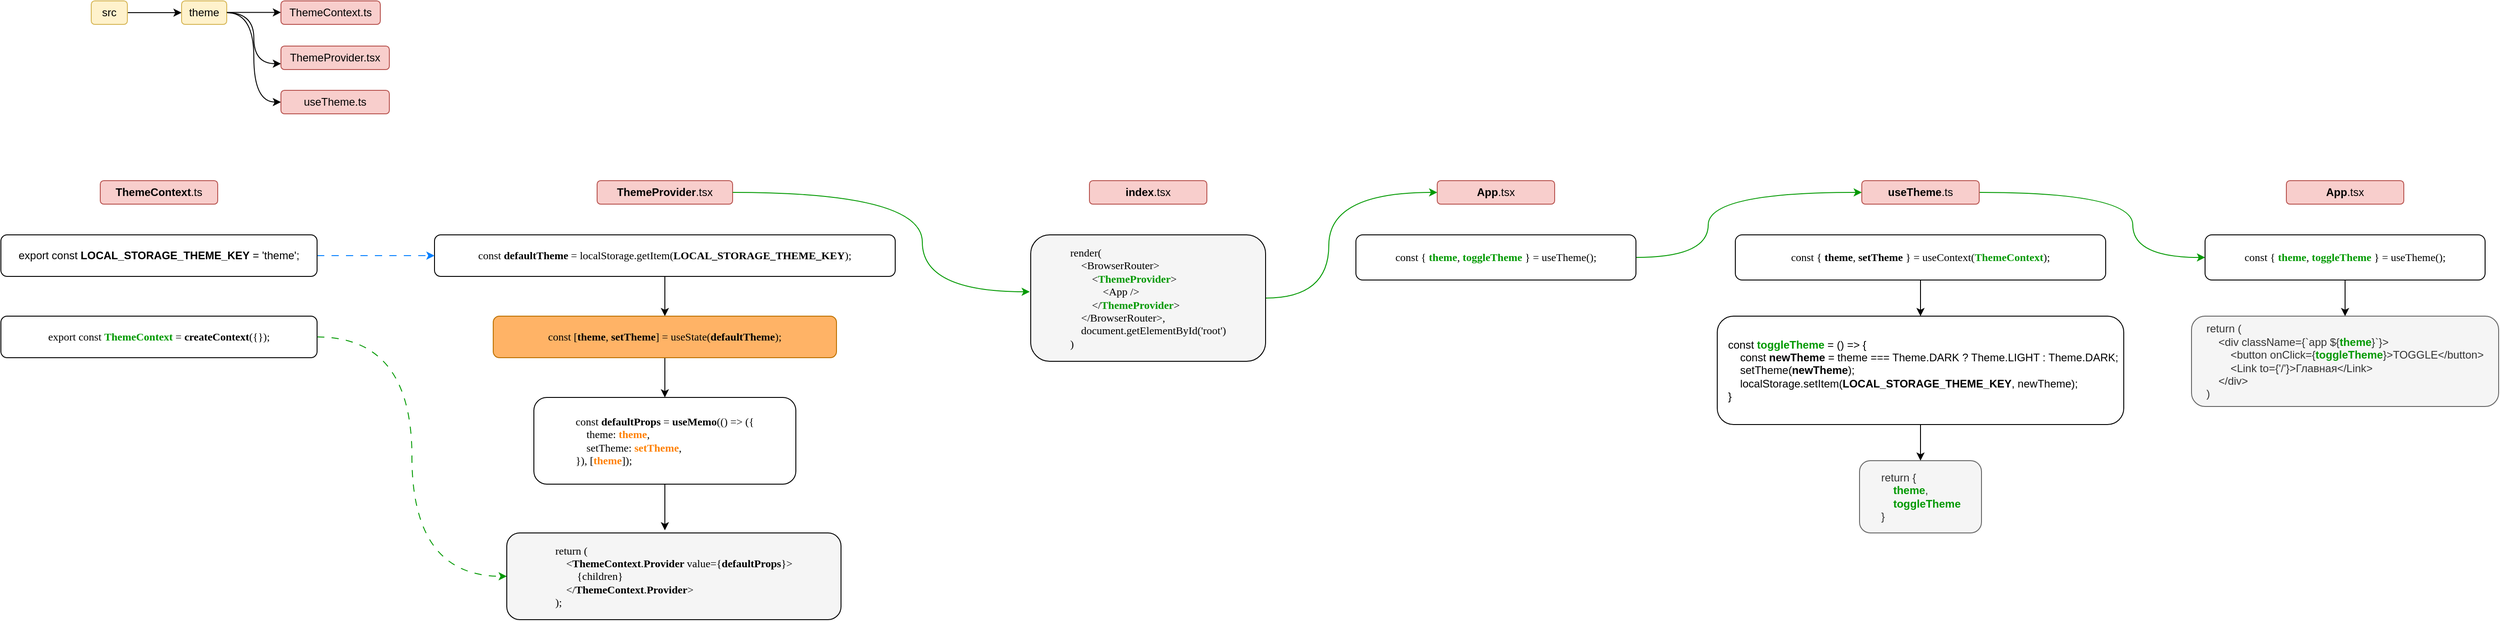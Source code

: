 <mxfile version="22.0.8" type="github">
  <diagram name="Theme" id="qq1M61GmxYCtacZpHnqJ">
    <mxGraphModel dx="2049" dy="1083" grid="1" gridSize="10" guides="1" tooltips="1" connect="1" arrows="1" fold="1" page="1" pageScale="1" pageWidth="827" pageHeight="1169" math="0" shadow="0">
      <root>
        <mxCell id="0" />
        <mxCell id="1" parent="0" />
        <mxCell id="AwIlpi2EelWyEaizLiH--1" value="&lt;font style=&quot;font-size: 12px;&quot;&gt;&lt;b&gt;ThemeContext&lt;/b&gt;.ts&lt;/font&gt;" style="rounded=1;whiteSpace=wrap;html=1;fillColor=#f8cecc;strokeColor=#b85450;" vertex="1" parent="1">
          <mxGeometry x="210" y="240" width="130" height="26" as="geometry" />
        </mxCell>
        <mxCell id="AwIlpi2EelWyEaizLiH--32" style="edgeStyle=orthogonalEdgeStyle;rounded=0;orthogonalLoop=1;jettySize=auto;html=1;entryX=0;entryY=0.5;entryDx=0;entryDy=0;curved=1;dashed=1;strokeColor=#009900;dashPattern=8 8;" edge="1" parent="1" source="AwIlpi2EelWyEaizLiH--3" target="AwIlpi2EelWyEaizLiH--31">
          <mxGeometry relative="1" as="geometry" />
        </mxCell>
        <mxCell id="AwIlpi2EelWyEaizLiH--3" value="&lt;div style=&quot;text-align: left;&quot;&gt;&lt;span style=&quot;font-family: Verdana; background-color: initial;&quot;&gt;export const &lt;b&gt;&lt;font color=&quot;#009900&quot;&gt;ThemeContext &lt;/font&gt;&lt;/b&gt;= &lt;/span&gt;&lt;b style=&quot;font-family: Verdana; background-color: initial;&quot;&gt;createContext&lt;/b&gt;&lt;span style=&quot;font-family: Verdana; background-color: initial;&quot;&gt;({});&lt;/span&gt;&lt;/div&gt;" style="rounded=1;whiteSpace=wrap;html=1;" vertex="1" parent="1">
          <mxGeometry x="100" y="390" width="350" height="46" as="geometry" />
        </mxCell>
        <mxCell id="AwIlpi2EelWyEaizLiH--4" value="&lt;font style=&quot;font-size: 12px;&quot;&gt;&lt;b&gt;ThemeProvider&lt;/b&gt;.tsx&lt;/font&gt;" style="rounded=1;whiteSpace=wrap;html=1;fillColor=#f8cecc;strokeColor=#b85450;" vertex="1" parent="1">
          <mxGeometry x="760" y="240" width="150" height="26" as="geometry" />
        </mxCell>
        <mxCell id="AwIlpi2EelWyEaizLiH--10" style="edgeStyle=orthogonalEdgeStyle;orthogonalLoop=1;jettySize=auto;html=1;entryX=0;entryY=0.5;entryDx=0;entryDy=0;rounded=0;curved=1;strokeColor=#000000;" edge="1" parent="1" source="AwIlpi2EelWyEaizLiH--5" target="AwIlpi2EelWyEaizLiH--6">
          <mxGeometry relative="1" as="geometry" />
        </mxCell>
        <mxCell id="AwIlpi2EelWyEaizLiH--5" value="&lt;font style=&quot;font-size: 12px;&quot;&gt;src&lt;/font&gt;" style="rounded=1;whiteSpace=wrap;html=1;fillColor=#fff2cc;strokeColor=#d6b656;" vertex="1" parent="1">
          <mxGeometry x="200" y="41" width="40" height="26" as="geometry" />
        </mxCell>
        <mxCell id="AwIlpi2EelWyEaizLiH--21" style="edgeStyle=orthogonalEdgeStyle;rounded=0;orthogonalLoop=1;jettySize=auto;html=1;exitX=1;exitY=0.5;exitDx=0;exitDy=0;entryX=0;entryY=0.5;entryDx=0;entryDy=0;curved=1;strokeColor=#000000;" edge="1" parent="1" source="AwIlpi2EelWyEaizLiH--6" target="AwIlpi2EelWyEaizLiH--9">
          <mxGeometry relative="1" as="geometry" />
        </mxCell>
        <mxCell id="AwIlpi2EelWyEaizLiH--22" style="edgeStyle=orthogonalEdgeStyle;rounded=0;orthogonalLoop=1;jettySize=auto;html=1;exitX=1;exitY=0.5;exitDx=0;exitDy=0;entryX=0;entryY=0.75;entryDx=0;entryDy=0;curved=1;strokeColor=#000000;" edge="1" parent="1" source="AwIlpi2EelWyEaizLiH--6" target="AwIlpi2EelWyEaizLiH--8">
          <mxGeometry relative="1" as="geometry" />
        </mxCell>
        <mxCell id="AwIlpi2EelWyEaizLiH--6" value="&lt;font style=&quot;font-size: 12px;&quot;&gt;theme&lt;/font&gt;" style="rounded=1;whiteSpace=wrap;html=1;fillColor=#fff2cc;strokeColor=#d6b656;" vertex="1" parent="1">
          <mxGeometry x="300" y="41" width="50" height="26" as="geometry" />
        </mxCell>
        <mxCell id="AwIlpi2EelWyEaizLiH--7" value="&lt;font style=&quot;font-size: 12px;&quot;&gt;ThemeContext.ts&lt;/font&gt;" style="rounded=1;whiteSpace=wrap;html=1;fillColor=#f8cecc;strokeColor=#b85450;" vertex="1" parent="1">
          <mxGeometry x="410" y="41" width="110" height="26" as="geometry" />
        </mxCell>
        <mxCell id="AwIlpi2EelWyEaizLiH--8" value="&lt;font style=&quot;font-size: 12px;&quot;&gt;ThemeProvider.tsx&lt;/font&gt;" style="rounded=1;whiteSpace=wrap;html=1;fillColor=#f8cecc;strokeColor=#b85450;" vertex="1" parent="1">
          <mxGeometry x="410" y="91" width="120" height="26" as="geometry" />
        </mxCell>
        <mxCell id="AwIlpi2EelWyEaizLiH--9" value="&lt;font style=&quot;font-size: 12px;&quot;&gt;useTheme.ts&lt;/font&gt;" style="rounded=1;whiteSpace=wrap;html=1;fillColor=#f8cecc;strokeColor=#b85450;" vertex="1" parent="1">
          <mxGeometry x="410" y="140" width="120" height="26" as="geometry" />
        </mxCell>
        <mxCell id="AwIlpi2EelWyEaizLiH--14" style="edgeStyle=orthogonalEdgeStyle;orthogonalLoop=1;jettySize=auto;html=1;entryX=0;entryY=0.5;entryDx=0;entryDy=0;rounded=0;curved=1;strokeColor=#000000;" edge="1" parent="1">
          <mxGeometry relative="1" as="geometry">
            <mxPoint x="350" y="53.71" as="sourcePoint" />
            <mxPoint x="410" y="53.71" as="targetPoint" />
          </mxGeometry>
        </mxCell>
        <mxCell id="AwIlpi2EelWyEaizLiH--33" style="edgeStyle=orthogonalEdgeStyle;rounded=0;orthogonalLoop=1;jettySize=auto;html=1;exitX=0.5;exitY=1;exitDx=0;exitDy=0;entryX=0.5;entryY=0;entryDx=0;entryDy=0;" edge="1" parent="1" source="AwIlpi2EelWyEaizLiH--23" target="AwIlpi2EelWyEaizLiH--24">
          <mxGeometry relative="1" as="geometry" />
        </mxCell>
        <mxCell id="AwIlpi2EelWyEaizLiH--23" value="&lt;div style=&quot;&quot;&gt;&lt;font face=&quot;Verdana&quot;&gt;const &lt;b style=&quot;&quot;&gt;defaultTheme &lt;/b&gt;= localStorage.getItem(&lt;b&gt;LOCAL_STORAGE_THEME_KEY&lt;/b&gt;);&lt;/font&gt;&lt;/div&gt;" style="rounded=1;whiteSpace=wrap;html=1;align=center;" vertex="1" parent="1">
          <mxGeometry x="580" y="300" width="510" height="46" as="geometry" />
        </mxCell>
        <mxCell id="AwIlpi2EelWyEaizLiH--34" style="edgeStyle=orthogonalEdgeStyle;rounded=0;orthogonalLoop=1;jettySize=auto;html=1;exitX=0.5;exitY=1;exitDx=0;exitDy=0;entryX=0.5;entryY=0;entryDx=0;entryDy=0;" edge="1" parent="1" source="AwIlpi2EelWyEaizLiH--24" target="AwIlpi2EelWyEaizLiH--30">
          <mxGeometry relative="1" as="geometry" />
        </mxCell>
        <mxCell id="AwIlpi2EelWyEaizLiH--24" value="&lt;div style=&quot;text-align: left;&quot;&gt;&lt;font face=&quot;Verdana&quot;&gt;const [&lt;b&gt;theme&lt;/b&gt;, &lt;b&gt;setTheme&lt;/b&gt;] = useState(&lt;b style=&quot;&quot;&gt;defaultTheme&lt;/b&gt;);&lt;/font&gt;&lt;br&gt;&lt;/div&gt;" style="rounded=1;whiteSpace=wrap;html=1;fillColor=#FFB366;strokeColor=#BD7000;fontColor=#000000;" vertex="1" parent="1">
          <mxGeometry x="645" y="390" width="380" height="46" as="geometry" />
        </mxCell>
        <mxCell id="AwIlpi2EelWyEaizLiH--28" style="edgeStyle=orthogonalEdgeStyle;rounded=0;orthogonalLoop=1;jettySize=auto;html=1;exitX=1;exitY=0.5;exitDx=0;exitDy=0;entryX=0;entryY=0.5;entryDx=0;entryDy=0;dashed=1;dashPattern=8 8;strokeColor=#007FFF;" edge="1" parent="1" source="AwIlpi2EelWyEaizLiH--27" target="AwIlpi2EelWyEaizLiH--23">
          <mxGeometry relative="1" as="geometry" />
        </mxCell>
        <mxCell id="AwIlpi2EelWyEaizLiH--27" value="&lt;div style=&quot;text-align: left;&quot;&gt;&lt;span style=&quot;background-color: initial;&quot;&gt;export const &lt;/span&gt;&lt;b style=&quot;background-color: initial;&quot;&gt;LOCAL_STORAGE_THEME_KEY&lt;/b&gt;&lt;span style=&quot;background-color: initial;&quot;&gt; = &#39;theme&#39;;&lt;/span&gt;&lt;br&gt;&lt;/div&gt;" style="rounded=1;whiteSpace=wrap;html=1;" vertex="1" parent="1">
          <mxGeometry x="100" y="300" width="350" height="46" as="geometry" />
        </mxCell>
        <mxCell id="AwIlpi2EelWyEaizLiH--30" value="&lt;div style=&quot;text-align: left;&quot;&gt;&lt;div&gt;&lt;font face=&quot;Verdana&quot;&gt;const &lt;b&gt;defaultProps &lt;/b&gt;= &lt;b style=&quot;&quot;&gt;useMemo&lt;/b&gt;(() =&amp;gt; ({&lt;/font&gt;&lt;/div&gt;&lt;div&gt;&lt;font face=&quot;Verdana&quot;&gt;&amp;nbsp; &amp;nbsp; theme: &lt;font color=&quot;#ff8000&quot;&gt;&lt;b&gt;theme&lt;/b&gt;&lt;/font&gt;,&lt;/font&gt;&lt;/div&gt;&lt;div&gt;&lt;font face=&quot;Verdana&quot;&gt;&amp;nbsp; &amp;nbsp; setTheme: &lt;b&gt;&lt;font color=&quot;#ff8000&quot;&gt;setTheme&lt;/font&gt;&lt;/b&gt;,&lt;/font&gt;&lt;/div&gt;&lt;div&gt;&lt;font face=&quot;Verdana&quot;&gt;}), [&lt;b&gt;&lt;font color=&quot;#ff8000&quot;&gt;theme&lt;/font&gt;&lt;/b&gt;]);&lt;/font&gt;&lt;/div&gt;&lt;/div&gt;" style="rounded=1;whiteSpace=wrap;html=1;" vertex="1" parent="1">
          <mxGeometry x="690" y="480" width="290" height="96" as="geometry" />
        </mxCell>
        <mxCell id="AwIlpi2EelWyEaizLiH--31" value="&lt;div style=&quot;text-align: left;&quot;&gt;&lt;div&gt;&lt;font color=&quot;#000000&quot; face=&quot;Verdana&quot;&gt;return (&lt;/font&gt;&lt;/div&gt;&lt;div&gt;&lt;font color=&quot;#000000&quot; face=&quot;Verdana&quot;&gt;&amp;nbsp; &amp;nbsp; &amp;lt;&lt;b&gt;ThemeContext&lt;/b&gt;.&lt;b&gt;Provider &lt;/b&gt;value={&lt;b&gt;defaultProps&lt;/b&gt;}&amp;gt;&lt;/font&gt;&lt;/div&gt;&lt;div&gt;&lt;font color=&quot;#000000&quot; face=&quot;Verdana&quot;&gt;&lt;span style=&quot;white-space: pre;&quot;&gt;&amp;nbsp;&amp;nbsp;&amp;nbsp;&amp;nbsp;&lt;/span&gt;&lt;span style=&quot;white-space: pre;&quot;&gt;&amp;nbsp;&amp;nbsp;&amp;nbsp;&amp;nbsp;&lt;/span&gt;{children}&lt;/font&gt;&lt;/div&gt;&lt;div&gt;&lt;font color=&quot;#000000&quot; face=&quot;Verdana&quot;&gt;&amp;nbsp; &amp;nbsp; &amp;lt;/&lt;b&gt;ThemeContext&lt;/b&gt;.&lt;b&gt;Provider&lt;/b&gt;&amp;gt;&lt;/font&gt;&lt;/div&gt;&lt;div&gt;&lt;font color=&quot;#000000&quot; face=&quot;Verdana&quot;&gt;);&lt;/font&gt;&lt;/div&gt;&lt;/div&gt;" style="rounded=1;whiteSpace=wrap;html=1;fillColor=#f5f5f5;fontColor=#333333;strokeColor=#000000;" vertex="1" parent="1">
          <mxGeometry x="660" y="630" width="370" height="96" as="geometry" />
        </mxCell>
        <mxCell id="AwIlpi2EelWyEaizLiH--36" style="edgeStyle=orthogonalEdgeStyle;rounded=0;orthogonalLoop=1;jettySize=auto;html=1;exitX=0.5;exitY=1;exitDx=0;exitDy=0;entryX=0.473;entryY=-0.03;entryDx=0;entryDy=0;entryPerimeter=0;" edge="1" parent="1" source="AwIlpi2EelWyEaizLiH--30" target="AwIlpi2EelWyEaizLiH--31">
          <mxGeometry relative="1" as="geometry" />
        </mxCell>
        <mxCell id="AwIlpi2EelWyEaizLiH--40" value="&lt;font style=&quot;font-size: 12px;&quot;&gt;&lt;b&gt;App&lt;/b&gt;.tsx&lt;/font&gt;" style="rounded=1;whiteSpace=wrap;html=1;fillColor=#f8cecc;strokeColor=#b85450;" vertex="1" parent="1">
          <mxGeometry x="1690" y="240" width="130" height="26" as="geometry" />
        </mxCell>
        <mxCell id="AwIlpi2EelWyEaizLiH--64" style="edgeStyle=orthogonalEdgeStyle;rounded=0;orthogonalLoop=1;jettySize=auto;html=1;exitX=1;exitY=0.5;exitDx=0;exitDy=0;entryX=0;entryY=0.5;entryDx=0;entryDy=0;curved=1;strokeColor=#009900;" edge="1" parent="1" source="AwIlpi2EelWyEaizLiH--42" target="AwIlpi2EelWyEaizLiH--62">
          <mxGeometry relative="1" as="geometry">
            <Array as="points">
              <mxPoint x="2460" y="253" />
              <mxPoint x="2460" y="325" />
            </Array>
          </mxGeometry>
        </mxCell>
        <mxCell id="AwIlpi2EelWyEaizLiH--42" value="&lt;font style=&quot;&quot;&gt;&lt;b&gt;useTheme&lt;/b&gt;.ts&lt;/font&gt;" style="rounded=1;whiteSpace=wrap;html=1;fillColor=#f8cecc;strokeColor=#b85450;" vertex="1" parent="1">
          <mxGeometry x="2160" y="240" width="130" height="26" as="geometry" />
        </mxCell>
        <mxCell id="AwIlpi2EelWyEaizLiH--44" value="&lt;font style=&quot;font-size: 12px;&quot;&gt;&lt;b&gt;index&lt;/b&gt;.tsx&lt;/font&gt;" style="rounded=1;whiteSpace=wrap;html=1;fillColor=#f8cecc;strokeColor=#b85450;" vertex="1" parent="1">
          <mxGeometry x="1305" y="240" width="130" height="26" as="geometry" />
        </mxCell>
        <mxCell id="AwIlpi2EelWyEaizLiH--66" style="edgeStyle=orthogonalEdgeStyle;rounded=0;orthogonalLoop=1;jettySize=auto;html=1;entryX=0;entryY=0.5;entryDx=0;entryDy=0;curved=1;strokeColor=#009900;" edge="1" parent="1" source="AwIlpi2EelWyEaizLiH--45" target="AwIlpi2EelWyEaizLiH--40">
          <mxGeometry relative="1" as="geometry">
            <Array as="points">
              <mxPoint x="1570" y="370" />
              <mxPoint x="1570" y="253" />
            </Array>
          </mxGeometry>
        </mxCell>
        <mxCell id="AwIlpi2EelWyEaizLiH--45" value="&lt;div style=&quot;text-align: left;&quot;&gt;&lt;div&gt;&lt;font face=&quot;Verdana&quot; color=&quot;#000000&quot;&gt;render(&lt;/font&gt;&lt;/div&gt;&lt;div&gt;&lt;font face=&quot;Verdana&quot; color=&quot;#000000&quot;&gt;&amp;nbsp; &amp;nbsp; &amp;lt;BrowserRouter&amp;gt;&lt;span style=&quot;&quot;&gt;&lt;/span&gt;&lt;/font&gt;&lt;/div&gt;&lt;div&gt;&lt;font face=&quot;Verdana&quot;&gt;&lt;span style=&quot;color: rgb(0, 0, 0);&quot;&gt;&lt;span style=&quot;white-space: pre;&quot;&gt;&amp;nbsp;&amp;nbsp;&amp;nbsp;&amp;nbsp;&lt;/span&gt;&lt;span style=&quot;white-space: pre;&quot;&gt;&amp;nbsp;&amp;nbsp;&amp;nbsp;&amp;nbsp;&lt;/span&gt;&lt;/span&gt;&lt;font color=&quot;#000000&quot;&gt;&amp;lt;&lt;/font&gt;&lt;b style=&quot;&quot;&gt;&lt;font color=&quot;#009900&quot;&gt;ThemeProvider&lt;/font&gt;&lt;/b&gt;&lt;font color=&quot;#000000&quot;&gt;&amp;gt;&lt;/font&gt;&lt;/font&gt;&lt;/div&gt;&lt;div&gt;&lt;font face=&quot;Verdana&quot; color=&quot;#000000&quot;&gt;&lt;span style=&quot;&quot;&gt;&lt;span style=&quot;&quot;&gt;&lt;span style=&quot;white-space: pre;&quot;&gt;&amp;nbsp;&amp;nbsp;&amp;nbsp;&amp;nbsp;&lt;/span&gt;&lt;span style=&quot;white-space: pre;&quot;&gt;&amp;nbsp;&amp;nbsp;&amp;nbsp;&amp;nbsp;&lt;/span&gt;&lt;span style=&quot;white-space: pre;&quot;&gt;&amp;nbsp;&amp;nbsp;&amp;nbsp;&amp;nbsp;&lt;/span&gt;&lt;/span&gt;&amp;lt;App /&amp;gt;&lt;/span&gt;&lt;/font&gt;&lt;/div&gt;&lt;div&gt;&lt;font face=&quot;Verdana&quot;&gt;&lt;span style=&quot;color: rgb(0, 0, 0);&quot;&gt;&lt;span style=&quot;white-space: pre;&quot;&gt;&amp;nbsp;&amp;nbsp;&amp;nbsp;&amp;nbsp;&lt;/span&gt;&lt;span style=&quot;white-space: pre;&quot;&gt;&amp;nbsp;&amp;nbsp;&amp;nbsp;&amp;nbsp;&lt;/span&gt;&lt;/span&gt;&lt;font color=&quot;#000000&quot;&gt;&amp;lt;/&lt;/font&gt;&lt;b style=&quot;&quot;&gt;&lt;font color=&quot;#009900&quot;&gt;ThemeProvider&lt;/font&gt;&lt;/b&gt;&lt;font color=&quot;#000000&quot;&gt;&amp;gt;&lt;/font&gt;&lt;/font&gt;&lt;/div&gt;&lt;div&gt;&lt;font face=&quot;Verdana&quot; color=&quot;#000000&quot;&gt;&lt;span style=&quot;&quot;&gt;&lt;span style=&quot;&quot;&gt;&lt;span style=&quot;white-space: pre;&quot;&gt;&amp;nbsp;&amp;nbsp;&amp;nbsp;&amp;nbsp;&lt;/span&gt;&lt;/span&gt;&amp;lt;/BrowserRouter&amp;gt;,&lt;/span&gt;&lt;/font&gt;&lt;/div&gt;&lt;div&gt;&lt;font face=&quot;Verdana&quot; color=&quot;#000000&quot;&gt;&lt;span style=&quot;&quot;&gt;&lt;span style=&quot;&quot;&gt;&lt;span style=&quot;white-space: pre;&quot;&gt;&amp;nbsp;&amp;nbsp;&amp;nbsp;&amp;nbsp;&lt;/span&gt;&lt;/span&gt;document.getElementById(&#39;root&#39;)&lt;/span&gt;&lt;/font&gt;&lt;/div&gt;&lt;div&gt;&lt;font face=&quot;Verdana&quot; color=&quot;#000000&quot;&gt;)&lt;/font&gt;&lt;/div&gt;&lt;/div&gt;" style="rounded=1;whiteSpace=wrap;html=1;fillColor=#f5f5f5;fontColor=#333333;strokeColor=#000000;" vertex="1" parent="1">
          <mxGeometry x="1240" y="300" width="260" height="140" as="geometry" />
        </mxCell>
        <mxCell id="AwIlpi2EelWyEaizLiH--46" style="edgeStyle=orthogonalEdgeStyle;rounded=0;orthogonalLoop=1;jettySize=auto;html=1;entryX=-0.004;entryY=0.45;entryDx=0;entryDy=0;entryPerimeter=0;curved=1;strokeColor=#009900;" edge="1" parent="1" source="AwIlpi2EelWyEaizLiH--4" target="AwIlpi2EelWyEaizLiH--45">
          <mxGeometry relative="1" as="geometry">
            <Array as="points">
              <mxPoint x="1120" y="253" />
              <mxPoint x="1120" y="363" />
            </Array>
          </mxGeometry>
        </mxCell>
        <mxCell id="AwIlpi2EelWyEaizLiH--57" style="edgeStyle=orthogonalEdgeStyle;rounded=0;orthogonalLoop=1;jettySize=auto;html=1;exitX=0.5;exitY=1;exitDx=0;exitDy=0;entryX=0.5;entryY=0;entryDx=0;entryDy=0;" edge="1" parent="1" source="AwIlpi2EelWyEaizLiH--47" target="AwIlpi2EelWyEaizLiH--53">
          <mxGeometry relative="1" as="geometry" />
        </mxCell>
        <mxCell id="AwIlpi2EelWyEaizLiH--47" value="&lt;div style=&quot;text-align: left;&quot;&gt;&lt;font face=&quot;Verdana&quot;&gt;const { &lt;b&gt;theme&lt;/b&gt;, &lt;b&gt;setTheme &lt;/b&gt;} = useContext(&lt;b&gt;&lt;font color=&quot;#009900&quot;&gt;ThemeContext&lt;/font&gt;&lt;/b&gt;);&lt;/font&gt;&lt;br&gt;&lt;/div&gt;" style="rounded=1;whiteSpace=wrap;html=1;" vertex="1" parent="1">
          <mxGeometry x="2020" y="300" width="410" height="50" as="geometry" />
        </mxCell>
        <mxCell id="AwIlpi2EelWyEaizLiH--55" style="edgeStyle=orthogonalEdgeStyle;rounded=0;orthogonalLoop=1;jettySize=auto;html=1;exitX=1;exitY=0.5;exitDx=0;exitDy=0;entryX=0;entryY=0.5;entryDx=0;entryDy=0;fontStyle=0;curved=1;strokeColor=#009900;" edge="1" parent="1" source="AwIlpi2EelWyEaizLiH--51" target="AwIlpi2EelWyEaizLiH--42">
          <mxGeometry relative="1" as="geometry">
            <Array as="points">
              <mxPoint x="1990" y="325" />
              <mxPoint x="1990" y="253" />
            </Array>
          </mxGeometry>
        </mxCell>
        <mxCell id="AwIlpi2EelWyEaizLiH--51" value="&lt;div style=&quot;text-align: left;&quot;&gt;&lt;font face=&quot;Verdana&quot;&gt;const { &lt;b&gt;&lt;font color=&quot;#009900&quot;&gt;theme&lt;/font&gt;&lt;/b&gt;, &lt;b&gt;&lt;font color=&quot;#009900&quot;&gt;toggleTheme &lt;/font&gt;&lt;/b&gt;} = useTheme();&lt;/font&gt;&lt;br&gt;&lt;/div&gt;" style="rounded=1;whiteSpace=wrap;html=1;" vertex="1" parent="1">
          <mxGeometry x="1600" y="300" width="310" height="50" as="geometry" />
        </mxCell>
        <mxCell id="AwIlpi2EelWyEaizLiH--58" style="edgeStyle=orthogonalEdgeStyle;rounded=0;orthogonalLoop=1;jettySize=auto;html=1;exitX=0.5;exitY=1;exitDx=0;exitDy=0;entryX=0.5;entryY=0;entryDx=0;entryDy=0;" edge="1" parent="1" source="AwIlpi2EelWyEaizLiH--53" target="AwIlpi2EelWyEaizLiH--54">
          <mxGeometry relative="1" as="geometry" />
        </mxCell>
        <mxCell id="AwIlpi2EelWyEaizLiH--53" value="&lt;div style=&quot;&quot;&gt;&lt;div&gt;const &lt;b&gt;&lt;font color=&quot;#009900&quot;&gt;toggleTheme &lt;/font&gt;&lt;/b&gt;= () =&amp;gt; {&lt;/div&gt;&lt;div&gt;&lt;span style=&quot;white-space: pre;&quot;&gt;&amp;nbsp;&amp;nbsp;&amp;nbsp;&amp;nbsp;&lt;/span&gt;const &lt;b&gt;newTheme &lt;/b&gt;= theme === Theme.DARK ? Theme.LIGHT : Theme.DARK;&lt;/div&gt;&lt;div&gt;&lt;span style=&quot;&quot;&gt;&lt;span style=&quot;white-space: pre;&quot;&gt;&amp;nbsp;&amp;nbsp;&amp;nbsp;&amp;nbsp;&lt;/span&gt;&lt;/span&gt;setTheme(&lt;b&gt;newTheme&lt;/b&gt;);&lt;/div&gt;&lt;div&gt;&lt;span style=&quot;&quot;&gt;&lt;span style=&quot;white-space: pre;&quot;&gt;&amp;nbsp;&amp;nbsp;&amp;nbsp;&amp;nbsp;&lt;/span&gt;&lt;/span&gt;localStorage.setItem(&lt;b&gt;LOCAL_STORAGE_THEME_KEY&lt;/b&gt;, newTheme);&lt;/div&gt;&lt;div&gt;}&lt;/div&gt;&lt;/div&gt;" style="rounded=1;whiteSpace=wrap;html=1;align=left;strokeWidth=1;spacingLeft=10;" vertex="1" parent="1">
          <mxGeometry x="2000" y="390" width="450" height="120" as="geometry" />
        </mxCell>
        <mxCell id="AwIlpi2EelWyEaizLiH--54" value="&lt;div style=&quot;text-align: left;&quot;&gt;&lt;div&gt;return {&lt;/div&gt;&lt;div&gt;&amp;nbsp; &amp;nbsp; &lt;b&gt;&lt;font color=&quot;#009900&quot;&gt;theme&lt;/font&gt;&lt;/b&gt;,&lt;span style=&quot;&quot;&gt;&lt;/span&gt;&lt;/div&gt;&lt;div&gt;&lt;span style=&quot;&quot;&gt;&lt;span style=&quot;&quot;&gt;&lt;span style=&quot;white-space: pre;&quot;&gt;&amp;nbsp;&amp;nbsp;&amp;nbsp;&amp;nbsp;&lt;/span&gt;&lt;/span&gt;&lt;b&gt;&lt;font color=&quot;#009900&quot;&gt;toggleTheme&lt;/font&gt;&lt;/b&gt;&lt;/span&gt;&lt;/div&gt;&lt;div&gt;}&lt;/div&gt;&lt;/div&gt;" style="rounded=1;whiteSpace=wrap;html=1;fillColor=#f5f5f5;fontColor=#333333;strokeColor=#666666;" vertex="1" parent="1">
          <mxGeometry x="2157.5" y="550" width="135" height="80" as="geometry" />
        </mxCell>
        <mxCell id="AwIlpi2EelWyEaizLiH--61" value="&lt;font style=&quot;font-size: 12px;&quot;&gt;&lt;b&gt;App&lt;/b&gt;.tsx&lt;/font&gt;" style="rounded=1;whiteSpace=wrap;html=1;fillColor=#f8cecc;strokeColor=#b85450;" vertex="1" parent="1">
          <mxGeometry x="2630" y="240" width="130" height="26" as="geometry" />
        </mxCell>
        <mxCell id="AwIlpi2EelWyEaizLiH--65" style="edgeStyle=orthogonalEdgeStyle;rounded=0;orthogonalLoop=1;jettySize=auto;html=1;entryX=0.5;entryY=0;entryDx=0;entryDy=0;" edge="1" parent="1" source="AwIlpi2EelWyEaizLiH--62" target="AwIlpi2EelWyEaizLiH--63">
          <mxGeometry relative="1" as="geometry" />
        </mxCell>
        <mxCell id="AwIlpi2EelWyEaizLiH--62" value="&lt;div style=&quot;text-align: left;&quot;&gt;&lt;font face=&quot;Verdana&quot;&gt;const { &lt;b&gt;&lt;font color=&quot;#009900&quot;&gt;theme&lt;/font&gt;&lt;/b&gt;, &lt;b&gt;&lt;font color=&quot;#009900&quot;&gt;toggleTheme &lt;/font&gt;&lt;/b&gt;} = useTheme();&lt;/font&gt;&lt;br&gt;&lt;/div&gt;" style="rounded=1;whiteSpace=wrap;html=1;" vertex="1" parent="1">
          <mxGeometry x="2540" y="300" width="310" height="50" as="geometry" />
        </mxCell>
        <mxCell id="AwIlpi2EelWyEaizLiH--63" value="&lt;div style=&quot;text-align: left;&quot;&gt;&lt;div&gt;return (&lt;/div&gt;&lt;div&gt;&lt;span style=&quot;&quot;&gt;&amp;nbsp;&amp;nbsp;&amp;nbsp;&amp;nbsp;&lt;/span&gt;&amp;lt;div className={`app ${&lt;b&gt;&lt;font color=&quot;#009900&quot;&gt;theme&lt;/font&gt;&lt;/b&gt;}`}&amp;gt;&lt;/div&gt;&lt;div&gt;&lt;span style=&quot;&quot;&gt;&lt;span style=&quot;&quot;&gt;&amp;nbsp;&amp;nbsp;&amp;nbsp;&amp;nbsp;&lt;/span&gt;&lt;span style=&quot;&quot;&gt;&amp;nbsp;&amp;nbsp;&amp;nbsp;&amp;nbsp;&lt;/span&gt;&lt;/span&gt;&amp;lt;button onClick={&lt;b&gt;&lt;font color=&quot;#009900&quot;&gt;toggleTheme&lt;/font&gt;&lt;/b&gt;}&amp;gt;TOGGLE&amp;lt;/button&amp;gt;&lt;/div&gt;&lt;div&gt;&lt;span style=&quot;&quot;&gt;&lt;span style=&quot;&quot;&gt;&amp;nbsp;&amp;nbsp;&amp;nbsp;&amp;nbsp;&lt;/span&gt;&lt;span style=&quot;&quot;&gt;&amp;nbsp;&amp;nbsp;&amp;nbsp;&amp;nbsp;&lt;/span&gt;&lt;/span&gt;&amp;lt;Link to={&#39;/&#39;}&amp;gt;Главная&amp;lt;/Link&amp;gt;&lt;/div&gt;&lt;div&gt;&lt;span style=&quot;&quot;&gt;&lt;span style=&quot;&quot;&gt;&amp;nbsp;&amp;nbsp;&amp;nbsp;&amp;nbsp;&lt;/span&gt;&lt;/span&gt;&amp;lt;/div&amp;gt;&lt;/div&gt;&lt;div&gt;)&lt;/div&gt;&lt;/div&gt;" style="rounded=1;whiteSpace=wrap;html=1;fillColor=#f5f5f5;fontColor=#333333;strokeColor=#666666;" vertex="1" parent="1">
          <mxGeometry x="2525" y="390" width="340" height="100" as="geometry" />
        </mxCell>
      </root>
    </mxGraphModel>
  </diagram>
</mxfile>
